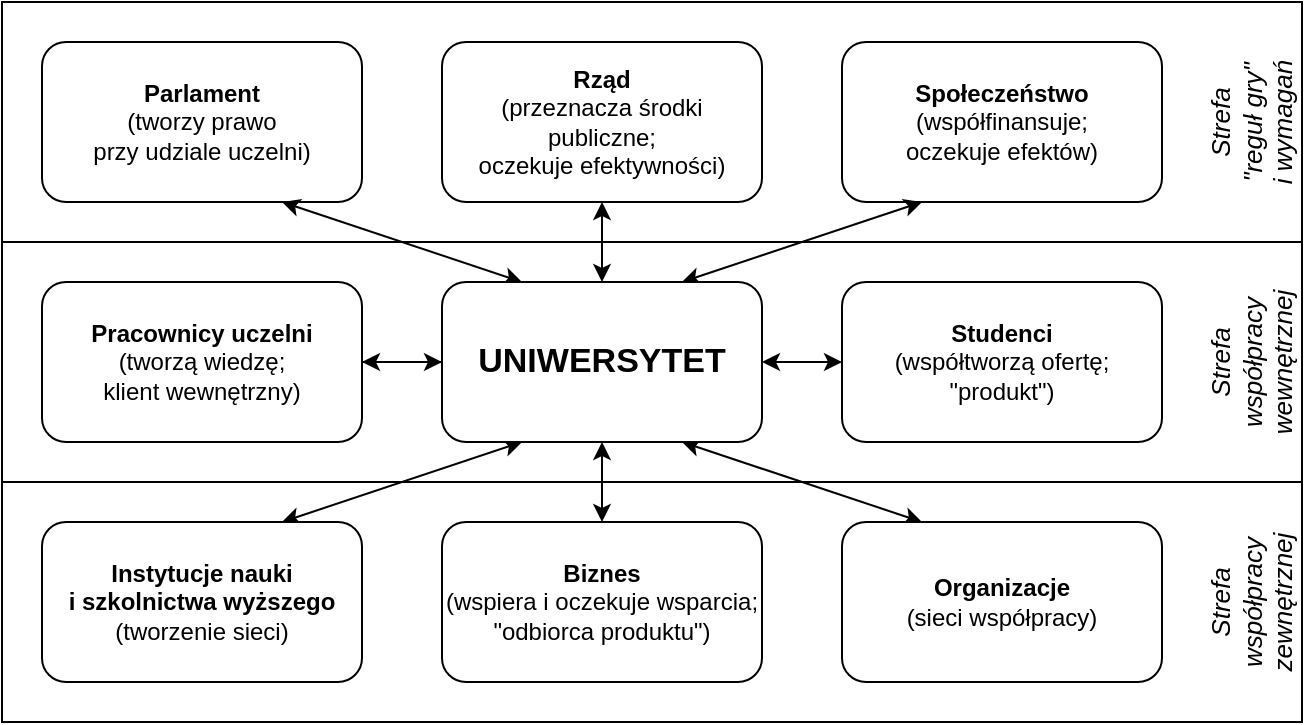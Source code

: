 <mxfile version="24.5.1" type="device">
  <diagram name="Strona-1" id="tQ_Byxg3EqiRD9VO070x">
    <mxGraphModel dx="1044" dy="705" grid="1" gridSize="10" guides="1" tooltips="1" connect="1" arrows="1" fold="1" page="1" pageScale="1" pageWidth="827" pageHeight="1169" math="0" shadow="0">
      <root>
        <mxCell id="0" />
        <mxCell id="1" parent="0" />
        <mxCell id="yI0UYQt4QdmJE8LmjKo2-1" value="&lt;b&gt;Parlament&lt;/b&gt;&lt;br&gt;(tworzy prawo &lt;br&gt;przy udziale uczelni)" style="rounded=1;whiteSpace=wrap;html=1;" parent="1" vertex="1">
          <mxGeometry x="120" y="200" width="160" height="80" as="geometry" />
        </mxCell>
        <mxCell id="yI0UYQt4QdmJE8LmjKo2-7" value="" style="edgeStyle=orthogonalEdgeStyle;rounded=0;orthogonalLoop=1;jettySize=auto;html=1;startArrow=classic;startFill=1;" parent="1" source="yI0UYQt4QdmJE8LmjKo2-2" target="yI0UYQt4QdmJE8LmjKo2-6" edge="1">
          <mxGeometry relative="1" as="geometry" />
        </mxCell>
        <mxCell id="yI0UYQt4QdmJE8LmjKo2-2" value="&lt;b&gt;Rząd&lt;/b&gt;&lt;br&gt;(przeznacza środki publiczne; &lt;br&gt;oczekuje efektywności)" style="rounded=1;whiteSpace=wrap;html=1;" parent="1" vertex="1">
          <mxGeometry x="320" y="200" width="160" height="80" as="geometry" />
        </mxCell>
        <mxCell id="yI0UYQt4QdmJE8LmjKo2-4" value="&lt;b&gt;Społeczeństwo&lt;/b&gt;&lt;br&gt;(współfinansuje; &lt;br&gt;oczekuje efektów)" style="rounded=1;whiteSpace=wrap;html=1;" parent="1" vertex="1">
          <mxGeometry x="520" y="200" width="160" height="80" as="geometry" />
        </mxCell>
        <mxCell id="yI0UYQt4QdmJE8LmjKo2-9" value="" style="edgeStyle=orthogonalEdgeStyle;rounded=0;orthogonalLoop=1;jettySize=auto;html=1;" parent="1" source="yI0UYQt4QdmJE8LmjKo2-6" target="yI0UYQt4QdmJE8LmjKo2-8" edge="1">
          <mxGeometry relative="1" as="geometry" />
        </mxCell>
        <mxCell id="yI0UYQt4QdmJE8LmjKo2-21" style="rounded=0;orthogonalLoop=1;jettySize=auto;html=1;exitX=0.25;exitY=1;exitDx=0;exitDy=0;entryX=0.75;entryY=0;entryDx=0;entryDy=0;startArrow=classic;startFill=1;" parent="1" source="yI0UYQt4QdmJE8LmjKo2-6" target="yI0UYQt4QdmJE8LmjKo2-18" edge="1">
          <mxGeometry relative="1" as="geometry" />
        </mxCell>
        <mxCell id="yI0UYQt4QdmJE8LmjKo2-22" style="rounded=0;orthogonalLoop=1;jettySize=auto;html=1;exitX=0.75;exitY=1;exitDx=0;exitDy=0;entryX=0.25;entryY=0;entryDx=0;entryDy=0;startArrow=classic;startFill=1;" parent="1" source="yI0UYQt4QdmJE8LmjKo2-6" target="yI0UYQt4QdmJE8LmjKo2-13" edge="1">
          <mxGeometry relative="1" as="geometry" />
        </mxCell>
        <mxCell id="yI0UYQt4QdmJE8LmjKo2-23" style="rounded=0;orthogonalLoop=1;jettySize=auto;html=1;exitX=0.75;exitY=0;exitDx=0;exitDy=0;entryX=0.25;entryY=1;entryDx=0;entryDy=0;startArrow=classic;startFill=1;" parent="1" source="yI0UYQt4QdmJE8LmjKo2-6" target="yI0UYQt4QdmJE8LmjKo2-4" edge="1">
          <mxGeometry relative="1" as="geometry" />
        </mxCell>
        <mxCell id="yI0UYQt4QdmJE8LmjKo2-24" style="rounded=0;orthogonalLoop=1;jettySize=auto;html=1;exitX=0.25;exitY=0;exitDx=0;exitDy=0;entryX=0.75;entryY=1;entryDx=0;entryDy=0;startArrow=classic;startFill=1;" parent="1" source="yI0UYQt4QdmJE8LmjKo2-6" target="yI0UYQt4QdmJE8LmjKo2-1" edge="1">
          <mxGeometry relative="1" as="geometry" />
        </mxCell>
        <mxCell id="yI0UYQt4QdmJE8LmjKo2-6" value="&lt;b&gt;&lt;font style=&quot;font-size: 17px;&quot;&gt;UNIWERSYTET&lt;/font&gt;&lt;/b&gt;" style="rounded=1;whiteSpace=wrap;html=1;" parent="1" vertex="1">
          <mxGeometry x="320" y="320" width="160" height="80" as="geometry" />
        </mxCell>
        <mxCell id="yI0UYQt4QdmJE8LmjKo2-10" value="" style="edgeStyle=orthogonalEdgeStyle;rounded=0;orthogonalLoop=1;jettySize=auto;html=1;" parent="1" source="yI0UYQt4QdmJE8LmjKo2-8" target="yI0UYQt4QdmJE8LmjKo2-6" edge="1">
          <mxGeometry relative="1" as="geometry" />
        </mxCell>
        <mxCell id="yI0UYQt4QdmJE8LmjKo2-12" value="" style="edgeStyle=orthogonalEdgeStyle;rounded=0;orthogonalLoop=1;jettySize=auto;html=1;exitX=1;exitY=0.5;exitDx=0;exitDy=0;startArrow=classic;startFill=1;" parent="1" source="yI0UYQt4QdmJE8LmjKo2-6" target="yI0UYQt4QdmJE8LmjKo2-11" edge="1">
          <mxGeometry relative="1" as="geometry" />
        </mxCell>
        <mxCell id="yI0UYQt4QdmJE8LmjKo2-8" value="&lt;b&gt;Pracownicy uczelni&lt;/b&gt;&lt;br&gt;(tworzą wiedzę;&lt;br&gt;klient wewnętrzny)" style="rounded=1;whiteSpace=wrap;html=1;" parent="1" vertex="1">
          <mxGeometry x="120" y="320" width="160" height="80" as="geometry" />
        </mxCell>
        <mxCell id="yI0UYQt4QdmJE8LmjKo2-11" value="&lt;b&gt;Studenci&lt;/b&gt;&lt;br&gt;(współtworzą ofertę;&lt;br&gt;&quot;produkt&quot;)" style="rounded=1;whiteSpace=wrap;html=1;" parent="1" vertex="1">
          <mxGeometry x="520" y="320" width="160" height="80" as="geometry" />
        </mxCell>
        <mxCell id="yI0UYQt4QdmJE8LmjKo2-13" value="&lt;b&gt;Organizacje&lt;/b&gt;&lt;br&gt;(sieci współpracy)" style="rounded=1;whiteSpace=wrap;html=1;" parent="1" vertex="1">
          <mxGeometry x="520" y="440" width="160" height="80" as="geometry" />
        </mxCell>
        <mxCell id="yI0UYQt4QdmJE8LmjKo2-15" value="&lt;b&gt;Biznes&lt;/b&gt;&lt;br&gt;(wspiera i oczekuje wsparcia; &lt;br&gt;&quot;odbiorca produktu&quot;)" style="rounded=1;whiteSpace=wrap;html=1;" parent="1" vertex="1">
          <mxGeometry x="320" y="440" width="160" height="80" as="geometry" />
        </mxCell>
        <mxCell id="yI0UYQt4QdmJE8LmjKo2-18" value="&lt;b&gt;Instytucje nauki &lt;br&gt;i szkolnictwa wyższego&lt;/b&gt;&lt;br&gt;(tworzenie sieci)" style="rounded=1;whiteSpace=wrap;html=1;" parent="1" vertex="1">
          <mxGeometry x="120" y="440" width="160" height="80" as="geometry" />
        </mxCell>
        <mxCell id="yI0UYQt4QdmJE8LmjKo2-20" value="" style="endArrow=classic;startArrow=classic;html=1;rounded=0;entryX=0.5;entryY=1;entryDx=0;entryDy=0;exitX=0.5;exitY=0;exitDx=0;exitDy=0;" parent="1" source="yI0UYQt4QdmJE8LmjKo2-15" target="yI0UYQt4QdmJE8LmjKo2-6" edge="1">
          <mxGeometry width="50" height="50" relative="1" as="geometry">
            <mxPoint x="400" y="430" as="sourcePoint" />
            <mxPoint x="440" y="330" as="targetPoint" />
          </mxGeometry>
        </mxCell>
        <mxCell id="yI0UYQt4QdmJE8LmjKo2-25" value="&lt;i style=&quot;font-weight: normal; font-size: 13px;&quot;&gt;Strefa&lt;br&gt;&quot;reguł gry&quot;&lt;br&gt;i wymagań&lt;/i&gt;" style="swimlane;horizontal=0;whiteSpace=wrap;html=1;shadow=0;flipH=1;startSize=50;swimlaneLine=0;" parent="1" vertex="1">
          <mxGeometry x="100" y="180" width="650" height="120" as="geometry" />
        </mxCell>
        <mxCell id="yI0UYQt4QdmJE8LmjKo2-26" value="&lt;i style=&quot;font-weight: normal; font-size: 13px;&quot;&gt;Strefa&lt;br&gt;współpracy wewnętrznej&lt;/i&gt;" style="swimlane;horizontal=0;whiteSpace=wrap;html=1;shadow=0;flipH=1;startSize=50;swimlaneLine=0;" parent="1" vertex="1">
          <mxGeometry x="100" y="300" width="650" height="120" as="geometry" />
        </mxCell>
        <mxCell id="yI0UYQt4QdmJE8LmjKo2-27" value="&lt;i style=&quot;font-weight: normal; font-size: 13px;&quot;&gt;Strefa&lt;br&gt;współpracy zewnętrznej&lt;/i&gt;" style="swimlane;horizontal=0;whiteSpace=wrap;html=1;shadow=0;flipH=1;startSize=50;swimlaneLine=0;" parent="1" vertex="1">
          <mxGeometry x="100" y="420" width="650" height="120" as="geometry" />
        </mxCell>
      </root>
    </mxGraphModel>
  </diagram>
</mxfile>
